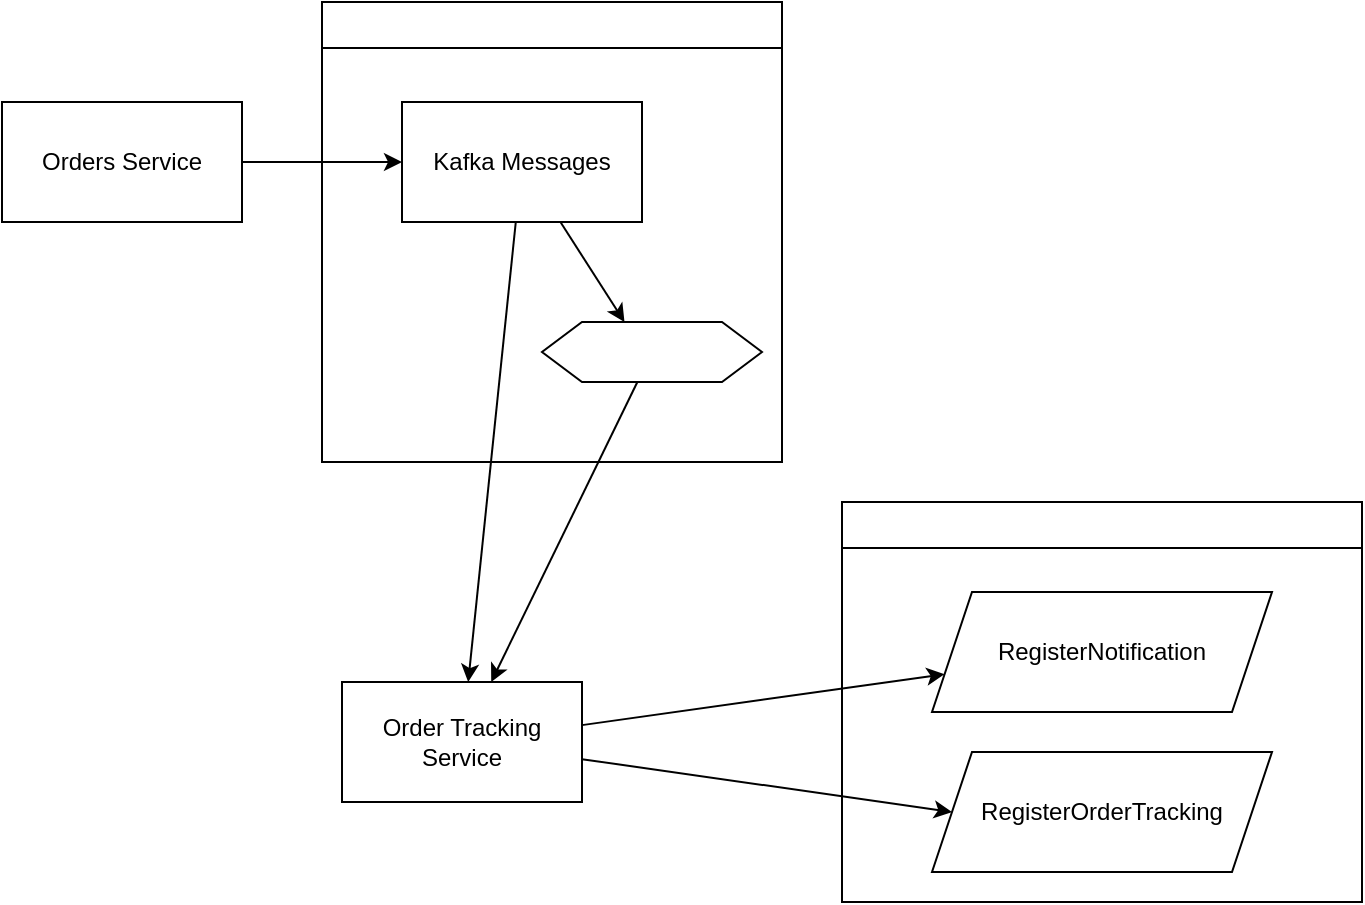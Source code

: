 <mxfile>
    <diagram id="zTftvyYKZT6MZZsTSmnK" name="Página-1">
        <mxGraphModel dx="1556" dy="730" grid="1" gridSize="10" guides="1" tooltips="1" connect="1" arrows="1" fold="1" page="1" pageScale="1" pageWidth="827" pageHeight="1169" math="0" shadow="0">
            <root>
                <mxCell id="0"/>
                <mxCell id="1" parent="0"/>
                <mxCell id="8" value="" style="edgeStyle=none;html=1;fontColor=#1A1A1A;" edge="1" parent="1" source="2" target="7">
                    <mxGeometry relative="1" as="geometry"/>
                </mxCell>
                <mxCell id="9" style="edgeStyle=none;html=1;entryX=0;entryY=0.5;entryDx=0;entryDy=0;fontColor=#1A1A1A;" edge="1" parent="1" source="3" target="2">
                    <mxGeometry relative="1" as="geometry"/>
                </mxCell>
                <mxCell id="3" value="Orders Service" style="whiteSpace=wrap;html=1;rounded=0;" parent="1" vertex="1">
                    <mxGeometry x="-30" y="120" width="120" height="60" as="geometry"/>
                </mxCell>
                <mxCell id="11" value="" style="edgeStyle=none;html=1;fontColor=#1A1A1A;" edge="1" parent="1" source="7" target="10">
                    <mxGeometry relative="1" as="geometry"/>
                </mxCell>
                <mxCell id="21" style="edgeStyle=none;html=1;entryX=0;entryY=0.5;entryDx=0;entryDy=0;fontColor=#FFFFFF;" edge="1" parent="1" source="7" target="20">
                    <mxGeometry relative="1" as="geometry"/>
                </mxCell>
                <mxCell id="7" value="Order Tracking Service" style="whiteSpace=wrap;html=1;rounded=0;" vertex="1" parent="1">
                    <mxGeometry x="140" y="410" width="120" height="60" as="geometry"/>
                </mxCell>
                <mxCell id="18" style="edgeStyle=none;html=1;fontColor=#FFFFFF;" edge="1" parent="1" source="17" target="7">
                    <mxGeometry relative="1" as="geometry"/>
                </mxCell>
                <mxCell id="27" value="Use Cases / Services" style="swimlane;fontColor=#FFFFFF;gradientColor=none;" vertex="1" parent="1">
                    <mxGeometry x="390" y="320" width="260" height="200" as="geometry"/>
                </mxCell>
                <mxCell id="10" value="RegisterNotification" style="shape=parallelogram;perimeter=parallelogramPerimeter;whiteSpace=wrap;html=1;fixedSize=1;rounded=0;" vertex="1" parent="27">
                    <mxGeometry x="45" y="45" width="170" height="60" as="geometry"/>
                </mxCell>
                <mxCell id="20" value="RegisterOrderTracking" style="shape=parallelogram;perimeter=parallelogramPerimeter;whiteSpace=wrap;html=1;fixedSize=1;rounded=0;" vertex="1" parent="27">
                    <mxGeometry x="45" y="125" width="170" height="60" as="geometry"/>
                </mxCell>
                <mxCell id="29" value="" style="group" vertex="1" connectable="0" parent="1">
                    <mxGeometry x="130" y="70" width="230" height="230" as="geometry"/>
                </mxCell>
                <mxCell id="2" value="&lt;font&gt;Kafka Messages&lt;/font&gt;" style="rounded=0;whiteSpace=wrap;html=1;" parent="29" vertex="1">
                    <mxGeometry x="40" y="50" width="120" height="60" as="geometry"/>
                </mxCell>
                <mxCell id="17" value="&lt;font color=&quot;#ffffff&quot;&gt;RegisterOrder&lt;/font&gt;" style="shape=hexagon;perimeter=hexagonPerimeter2;whiteSpace=wrap;html=1;fixedSize=1;fontColor=#1A1A1A;gradientColor=none;" vertex="1" parent="29">
                    <mxGeometry x="110" y="160" width="110" height="30" as="geometry"/>
                </mxCell>
                <mxCell id="16" style="edgeStyle=none;html=1;fontColor=#1A1A1A;entryX=0.375;entryY=0;entryDx=0;entryDy=0;" edge="1" parent="29" source="2" target="17">
                    <mxGeometry relative="1" as="geometry">
                        <mxPoint x="170" y="160" as="targetPoint"/>
                    </mxGeometry>
                </mxCell>
                <mxCell id="28" value="Message Broker" style="swimlane;fontColor=#FFFFFF;gradientColor=none;" vertex="1" parent="29">
                    <mxGeometry width="230" height="230" as="geometry"/>
                </mxCell>
            </root>
        </mxGraphModel>
    </diagram>
</mxfile>
